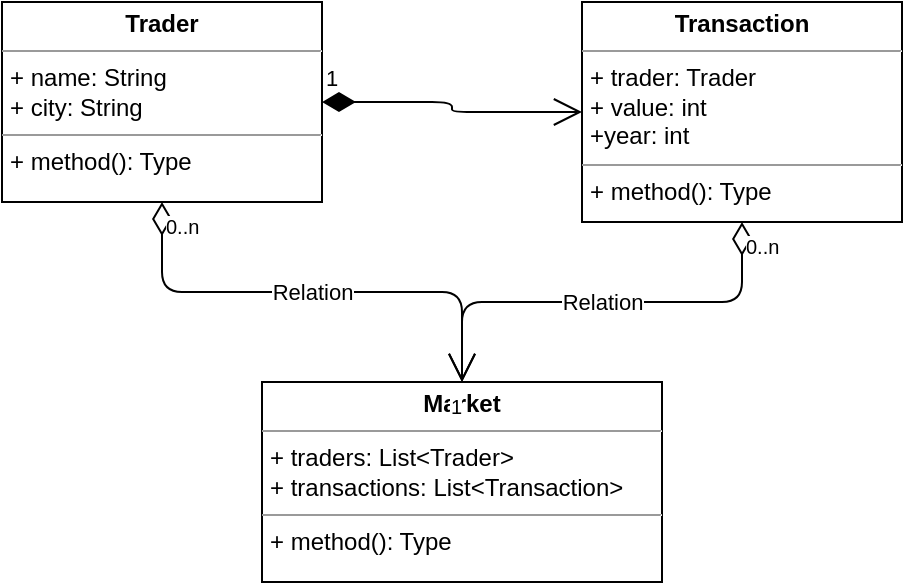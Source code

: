 <mxfile version="10.9.8" type="github"><diagram id="ceGBmp2IO6Oh3E6gRnCj" name="Page-1"><mxGraphModel dx="1422" dy="793" grid="1" gridSize="10" guides="1" tooltips="1" connect="1" arrows="1" fold="1" page="1" pageScale="1" pageWidth="850" pageHeight="1100" math="0" shadow="0"><root><mxCell id="0"/><mxCell id="1" parent="0"/><mxCell id="LgUD2vIgbRqamB_tNpHu-5" value="&lt;p style=&quot;margin: 0px ; margin-top: 4px ; text-align: center&quot;&gt;&lt;b&gt;Trader&lt;/b&gt;&lt;br&gt;&lt;/p&gt;&lt;hr size=&quot;1&quot;&gt;&lt;p style=&quot;margin: 0px ; margin-left: 4px&quot;&gt;+ name: String&lt;/p&gt;&lt;p style=&quot;margin: 0px ; margin-left: 4px&quot;&gt;+ city: String&lt;br&gt;&lt;/p&gt;&lt;hr size=&quot;1&quot;&gt;&lt;p style=&quot;margin: 0px ; margin-left: 4px&quot;&gt;+ method(): Type&lt;/p&gt;" style="verticalAlign=top;align=left;overflow=fill;fontSize=12;fontFamily=Helvetica;html=1;" vertex="1" parent="1"><mxGeometry x="20" y="120" width="160" height="100" as="geometry"/></mxCell><mxCell id="LgUD2vIgbRqamB_tNpHu-6" value="&lt;p style=&quot;margin: 0px ; margin-top: 4px ; text-align: center&quot;&gt;&lt;b&gt;Transaction&lt;/b&gt;&lt;br&gt;&lt;/p&gt;&lt;hr size=&quot;1&quot;&gt;&lt;p style=&quot;margin: 0px ; margin-left: 4px&quot;&gt;+ trader: Trader&lt;/p&gt;&lt;p style=&quot;margin: 0px ; margin-left: 4px&quot;&gt;+ value: int&lt;/p&gt;&lt;p style=&quot;margin: 0px ; margin-left: 4px&quot;&gt;+year: int&lt;br&gt;&lt;/p&gt;&lt;hr size=&quot;1&quot;&gt;&lt;p style=&quot;margin: 0px ; margin-left: 4px&quot;&gt;+ method(): Type&lt;/p&gt;" style="verticalAlign=top;align=left;overflow=fill;fontSize=12;fontFamily=Helvetica;html=1;" vertex="1" parent="1"><mxGeometry x="310" y="120" width="160" height="110" as="geometry"/></mxCell><mxCell id="LgUD2vIgbRqamB_tNpHu-7" value="&lt;p style=&quot;margin: 0px ; margin-top: 4px ; text-align: center&quot;&gt;&lt;b&gt;Market&lt;/b&gt;&lt;br&gt;&lt;/p&gt;&lt;hr size=&quot;1&quot;&gt;&lt;p style=&quot;margin: 0px ; margin-left: 4px&quot;&gt;+ traders: List&amp;lt;Trader&amp;gt;&lt;/p&gt;&lt;p style=&quot;margin: 0px ; margin-left: 4px&quot;&gt;+ transactions: List&amp;lt;Transaction&amp;gt;&lt;br&gt;&lt;/p&gt;&lt;hr size=&quot;1&quot;&gt;&lt;p style=&quot;margin: 0px ; margin-left: 4px&quot;&gt;+ method(): Type&lt;/p&gt;" style="verticalAlign=top;align=left;overflow=fill;fontSize=12;fontFamily=Helvetica;html=1;" vertex="1" parent="1"><mxGeometry x="150" y="310" width="200" height="100" as="geometry"/></mxCell><mxCell id="LgUD2vIgbRqamB_tNpHu-8" value="1" style="endArrow=open;html=1;endSize=12;startArrow=diamondThin;startSize=14;startFill=1;edgeStyle=orthogonalEdgeStyle;align=left;verticalAlign=bottom;" edge="1" parent="1" source="LgUD2vIgbRqamB_tNpHu-5" target="LgUD2vIgbRqamB_tNpHu-6"><mxGeometry x="-1" y="3" relative="1" as="geometry"><mxPoint x="20" y="610" as="sourcePoint"/><mxPoint x="180" y="610" as="targetPoint"/></mxGeometry></mxCell><mxCell id="LgUD2vIgbRqamB_tNpHu-9" value="Relation" style="endArrow=open;html=1;endSize=12;startArrow=diamondThin;startSize=14;startFill=0;edgeStyle=orthogonalEdgeStyle;" edge="1" parent="1" source="LgUD2vIgbRqamB_tNpHu-5" target="LgUD2vIgbRqamB_tNpHu-7"><mxGeometry relative="1" as="geometry"><mxPoint x="20" y="430" as="sourcePoint"/><mxPoint x="180" y="430" as="targetPoint"/></mxGeometry></mxCell><mxCell id="LgUD2vIgbRqamB_tNpHu-10" value="0..n" style="resizable=0;html=1;align=left;verticalAlign=top;labelBackgroundColor=#ffffff;fontSize=10;" connectable="0" vertex="1" parent="LgUD2vIgbRqamB_tNpHu-9"><mxGeometry x="-1" relative="1" as="geometry"/></mxCell><mxCell id="LgUD2vIgbRqamB_tNpHu-11" value="1" style="resizable=0;html=1;align=right;verticalAlign=top;labelBackgroundColor=#ffffff;fontSize=10;" connectable="0" vertex="1" parent="LgUD2vIgbRqamB_tNpHu-9"><mxGeometry x="1" relative="1" as="geometry"/></mxCell><mxCell id="LgUD2vIgbRqamB_tNpHu-12" value="Relation" style="endArrow=open;html=1;endSize=12;startArrow=diamondThin;startSize=14;startFill=0;edgeStyle=orthogonalEdgeStyle;" edge="1" parent="1" source="LgUD2vIgbRqamB_tNpHu-6" target="LgUD2vIgbRqamB_tNpHu-7"><mxGeometry relative="1" as="geometry"><mxPoint x="20" y="430" as="sourcePoint"/><mxPoint x="180" y="430" as="targetPoint"/></mxGeometry></mxCell><mxCell id="LgUD2vIgbRqamB_tNpHu-13" value="0..n" style="resizable=0;html=1;align=left;verticalAlign=top;labelBackgroundColor=#ffffff;fontSize=10;" connectable="0" vertex="1" parent="LgUD2vIgbRqamB_tNpHu-12"><mxGeometry x="-1" relative="1" as="geometry"/></mxCell><mxCell id="LgUD2vIgbRqamB_tNpHu-14" value="1" style="resizable=0;html=1;align=right;verticalAlign=top;labelBackgroundColor=#ffffff;fontSize=10;" connectable="0" vertex="1" parent="LgUD2vIgbRqamB_tNpHu-12"><mxGeometry x="1" relative="1" as="geometry"/></mxCell></root></mxGraphModel></diagram></mxfile>
